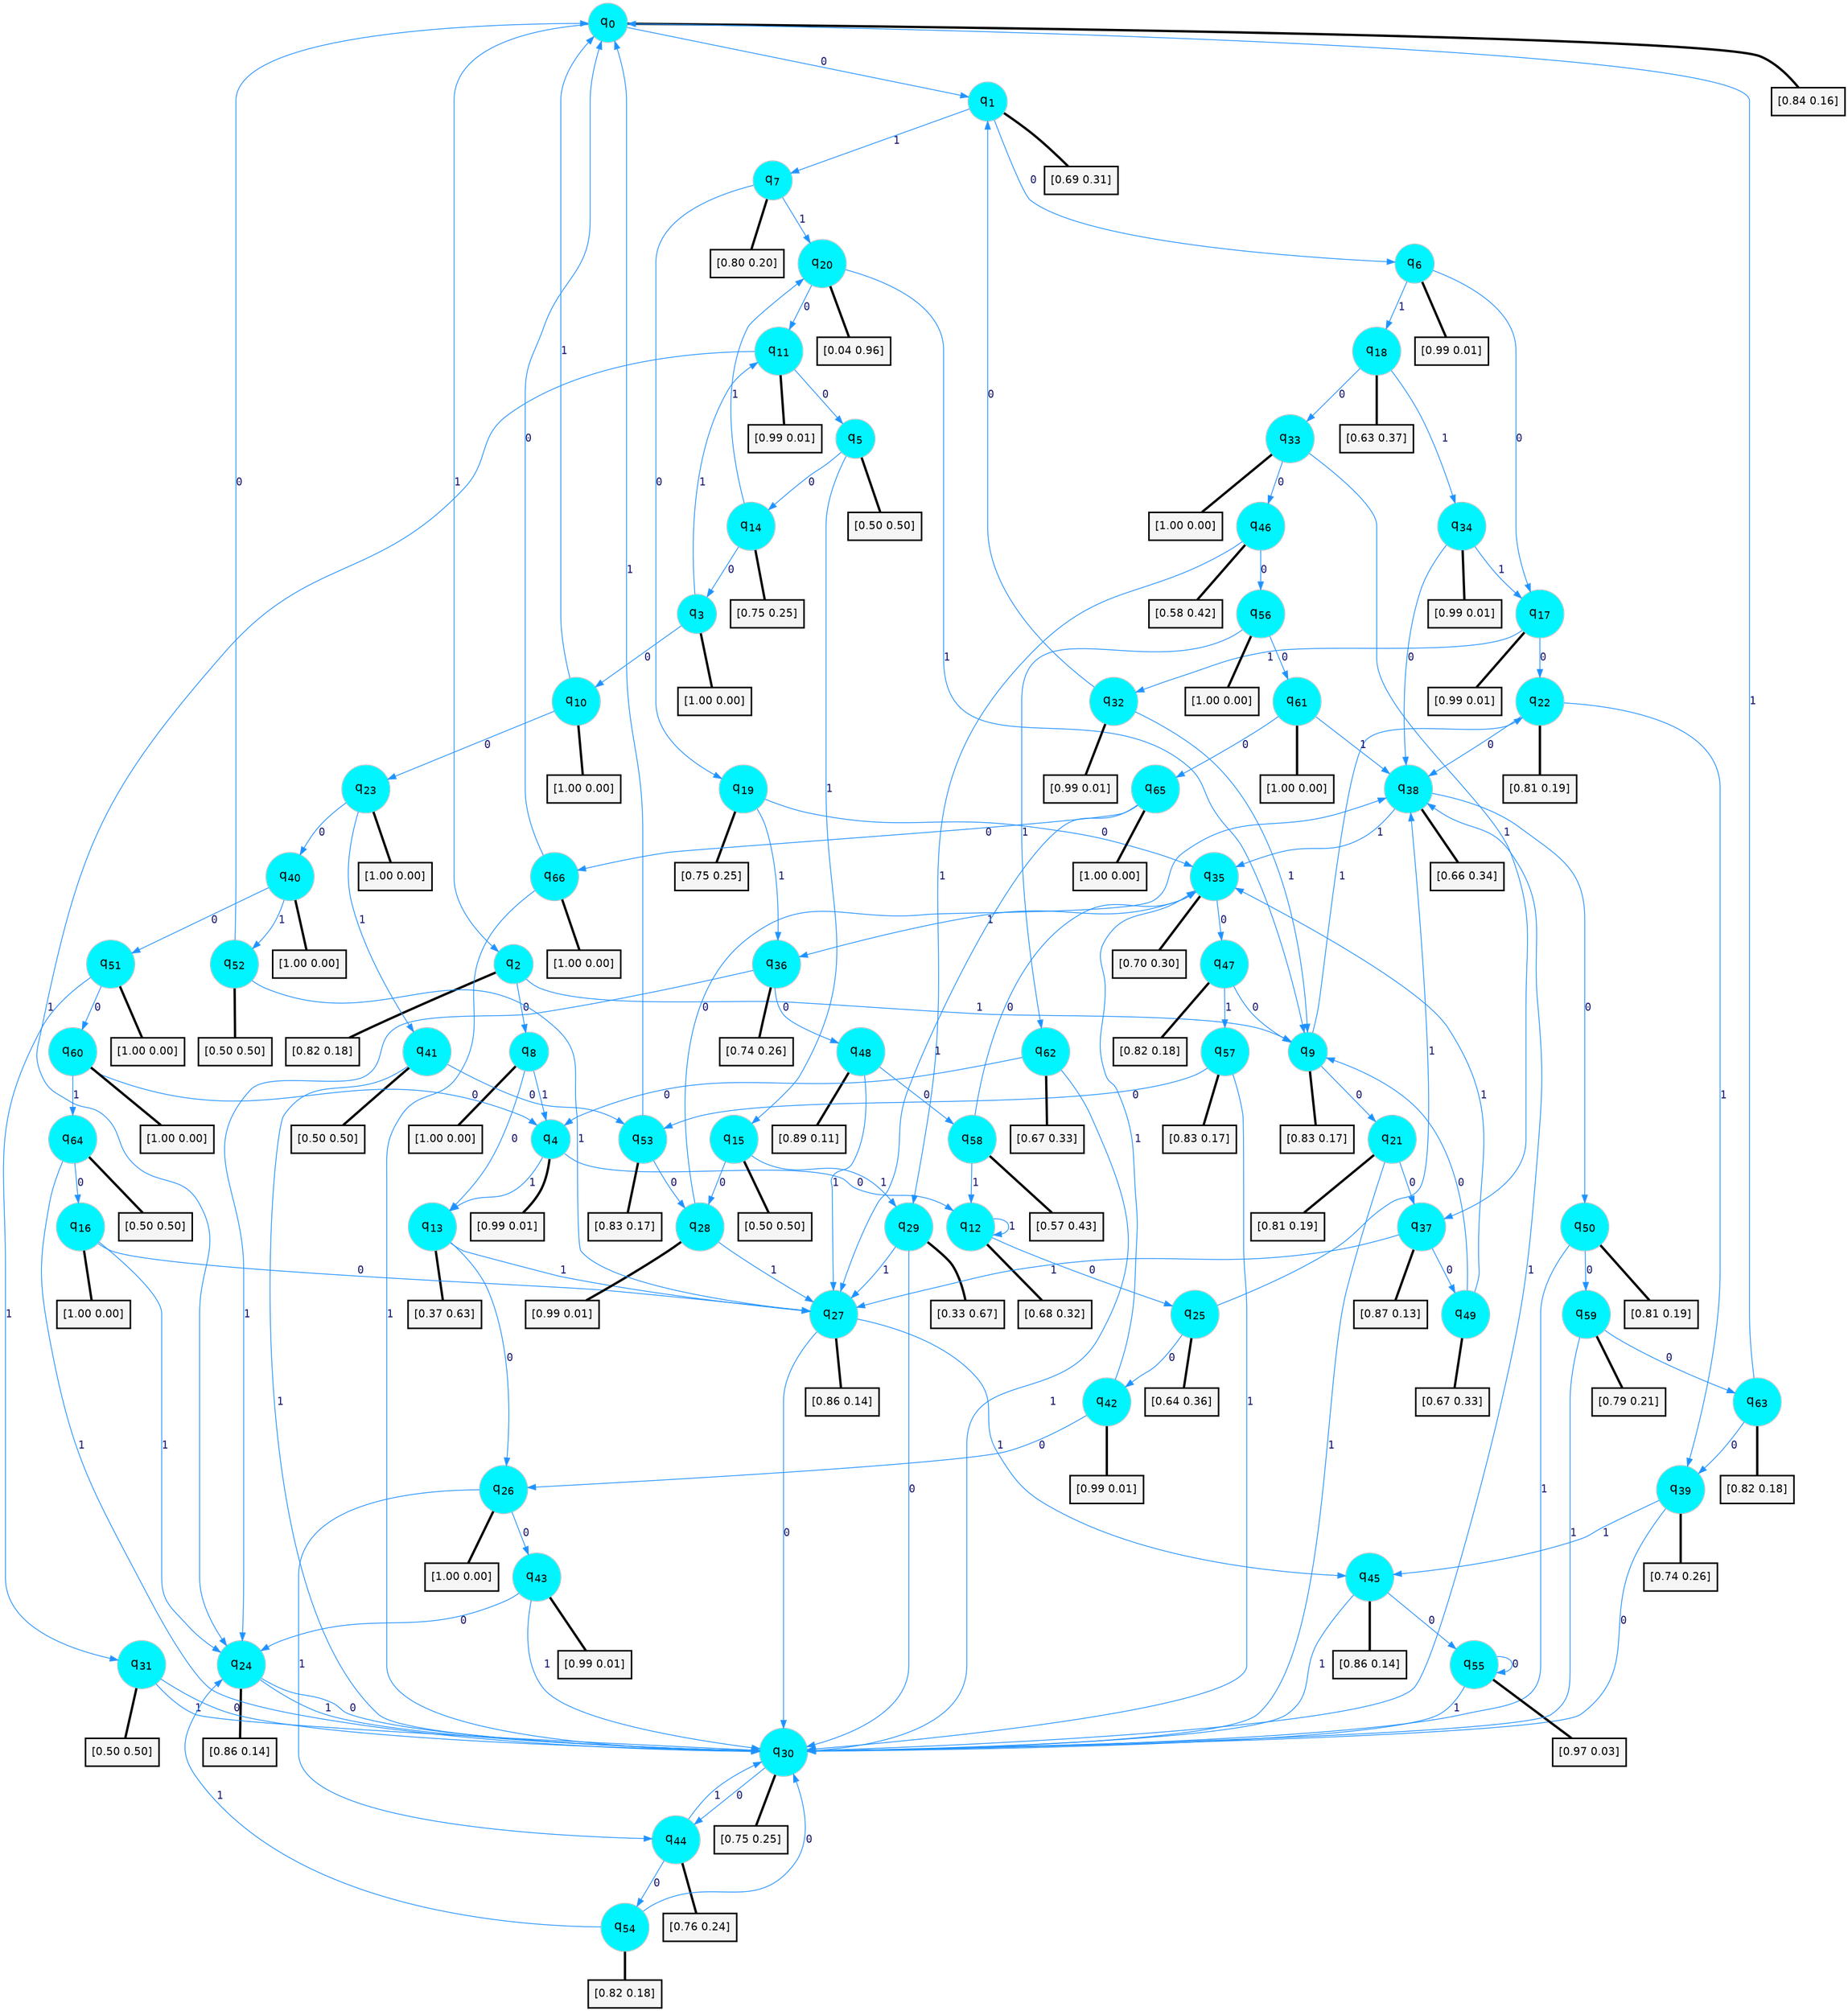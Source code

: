 digraph G {
graph [
bgcolor=transparent, dpi=300, rankdir=TD, size="40,25"];
node [
color=gray, fillcolor=turquoise1, fontcolor=black, fontname=Helvetica, fontsize=16, fontweight=bold, shape=circle, style=filled];
edge [
arrowsize=1, color=dodgerblue1, fontcolor=midnightblue, fontname=courier, fontweight=bold, penwidth=1, style=solid, weight=20];
0[label=<q<SUB>0</SUB>>];
1[label=<q<SUB>1</SUB>>];
2[label=<q<SUB>2</SUB>>];
3[label=<q<SUB>3</SUB>>];
4[label=<q<SUB>4</SUB>>];
5[label=<q<SUB>5</SUB>>];
6[label=<q<SUB>6</SUB>>];
7[label=<q<SUB>7</SUB>>];
8[label=<q<SUB>8</SUB>>];
9[label=<q<SUB>9</SUB>>];
10[label=<q<SUB>10</SUB>>];
11[label=<q<SUB>11</SUB>>];
12[label=<q<SUB>12</SUB>>];
13[label=<q<SUB>13</SUB>>];
14[label=<q<SUB>14</SUB>>];
15[label=<q<SUB>15</SUB>>];
16[label=<q<SUB>16</SUB>>];
17[label=<q<SUB>17</SUB>>];
18[label=<q<SUB>18</SUB>>];
19[label=<q<SUB>19</SUB>>];
20[label=<q<SUB>20</SUB>>];
21[label=<q<SUB>21</SUB>>];
22[label=<q<SUB>22</SUB>>];
23[label=<q<SUB>23</SUB>>];
24[label=<q<SUB>24</SUB>>];
25[label=<q<SUB>25</SUB>>];
26[label=<q<SUB>26</SUB>>];
27[label=<q<SUB>27</SUB>>];
28[label=<q<SUB>28</SUB>>];
29[label=<q<SUB>29</SUB>>];
30[label=<q<SUB>30</SUB>>];
31[label=<q<SUB>31</SUB>>];
32[label=<q<SUB>32</SUB>>];
33[label=<q<SUB>33</SUB>>];
34[label=<q<SUB>34</SUB>>];
35[label=<q<SUB>35</SUB>>];
36[label=<q<SUB>36</SUB>>];
37[label=<q<SUB>37</SUB>>];
38[label=<q<SUB>38</SUB>>];
39[label=<q<SUB>39</SUB>>];
40[label=<q<SUB>40</SUB>>];
41[label=<q<SUB>41</SUB>>];
42[label=<q<SUB>42</SUB>>];
43[label=<q<SUB>43</SUB>>];
44[label=<q<SUB>44</SUB>>];
45[label=<q<SUB>45</SUB>>];
46[label=<q<SUB>46</SUB>>];
47[label=<q<SUB>47</SUB>>];
48[label=<q<SUB>48</SUB>>];
49[label=<q<SUB>49</SUB>>];
50[label=<q<SUB>50</SUB>>];
51[label=<q<SUB>51</SUB>>];
52[label=<q<SUB>52</SUB>>];
53[label=<q<SUB>53</SUB>>];
54[label=<q<SUB>54</SUB>>];
55[label=<q<SUB>55</SUB>>];
56[label=<q<SUB>56</SUB>>];
57[label=<q<SUB>57</SUB>>];
58[label=<q<SUB>58</SUB>>];
59[label=<q<SUB>59</SUB>>];
60[label=<q<SUB>60</SUB>>];
61[label=<q<SUB>61</SUB>>];
62[label=<q<SUB>62</SUB>>];
63[label=<q<SUB>63</SUB>>];
64[label=<q<SUB>64</SUB>>];
65[label=<q<SUB>65</SUB>>];
66[label=<q<SUB>66</SUB>>];
67[label="[0.84 0.16]", shape=box,fontcolor=black, fontname=Helvetica, fontsize=14, penwidth=2, fillcolor=whitesmoke,color=black];
68[label="[0.69 0.31]", shape=box,fontcolor=black, fontname=Helvetica, fontsize=14, penwidth=2, fillcolor=whitesmoke,color=black];
69[label="[0.82 0.18]", shape=box,fontcolor=black, fontname=Helvetica, fontsize=14, penwidth=2, fillcolor=whitesmoke,color=black];
70[label="[1.00 0.00]", shape=box,fontcolor=black, fontname=Helvetica, fontsize=14, penwidth=2, fillcolor=whitesmoke,color=black];
71[label="[0.99 0.01]", shape=box,fontcolor=black, fontname=Helvetica, fontsize=14, penwidth=2, fillcolor=whitesmoke,color=black];
72[label="[0.50 0.50]", shape=box,fontcolor=black, fontname=Helvetica, fontsize=14, penwidth=2, fillcolor=whitesmoke,color=black];
73[label="[0.99 0.01]", shape=box,fontcolor=black, fontname=Helvetica, fontsize=14, penwidth=2, fillcolor=whitesmoke,color=black];
74[label="[0.80 0.20]", shape=box,fontcolor=black, fontname=Helvetica, fontsize=14, penwidth=2, fillcolor=whitesmoke,color=black];
75[label="[1.00 0.00]", shape=box,fontcolor=black, fontname=Helvetica, fontsize=14, penwidth=2, fillcolor=whitesmoke,color=black];
76[label="[0.83 0.17]", shape=box,fontcolor=black, fontname=Helvetica, fontsize=14, penwidth=2, fillcolor=whitesmoke,color=black];
77[label="[1.00 0.00]", shape=box,fontcolor=black, fontname=Helvetica, fontsize=14, penwidth=2, fillcolor=whitesmoke,color=black];
78[label="[0.99 0.01]", shape=box,fontcolor=black, fontname=Helvetica, fontsize=14, penwidth=2, fillcolor=whitesmoke,color=black];
79[label="[0.68 0.32]", shape=box,fontcolor=black, fontname=Helvetica, fontsize=14, penwidth=2, fillcolor=whitesmoke,color=black];
80[label="[0.37 0.63]", shape=box,fontcolor=black, fontname=Helvetica, fontsize=14, penwidth=2, fillcolor=whitesmoke,color=black];
81[label="[0.75 0.25]", shape=box,fontcolor=black, fontname=Helvetica, fontsize=14, penwidth=2, fillcolor=whitesmoke,color=black];
82[label="[0.50 0.50]", shape=box,fontcolor=black, fontname=Helvetica, fontsize=14, penwidth=2, fillcolor=whitesmoke,color=black];
83[label="[1.00 0.00]", shape=box,fontcolor=black, fontname=Helvetica, fontsize=14, penwidth=2, fillcolor=whitesmoke,color=black];
84[label="[0.99 0.01]", shape=box,fontcolor=black, fontname=Helvetica, fontsize=14, penwidth=2, fillcolor=whitesmoke,color=black];
85[label="[0.63 0.37]", shape=box,fontcolor=black, fontname=Helvetica, fontsize=14, penwidth=2, fillcolor=whitesmoke,color=black];
86[label="[0.75 0.25]", shape=box,fontcolor=black, fontname=Helvetica, fontsize=14, penwidth=2, fillcolor=whitesmoke,color=black];
87[label="[0.04 0.96]", shape=box,fontcolor=black, fontname=Helvetica, fontsize=14, penwidth=2, fillcolor=whitesmoke,color=black];
88[label="[0.81 0.19]", shape=box,fontcolor=black, fontname=Helvetica, fontsize=14, penwidth=2, fillcolor=whitesmoke,color=black];
89[label="[0.81 0.19]", shape=box,fontcolor=black, fontname=Helvetica, fontsize=14, penwidth=2, fillcolor=whitesmoke,color=black];
90[label="[1.00 0.00]", shape=box,fontcolor=black, fontname=Helvetica, fontsize=14, penwidth=2, fillcolor=whitesmoke,color=black];
91[label="[0.86 0.14]", shape=box,fontcolor=black, fontname=Helvetica, fontsize=14, penwidth=2, fillcolor=whitesmoke,color=black];
92[label="[0.64 0.36]", shape=box,fontcolor=black, fontname=Helvetica, fontsize=14, penwidth=2, fillcolor=whitesmoke,color=black];
93[label="[1.00 0.00]", shape=box,fontcolor=black, fontname=Helvetica, fontsize=14, penwidth=2, fillcolor=whitesmoke,color=black];
94[label="[0.86 0.14]", shape=box,fontcolor=black, fontname=Helvetica, fontsize=14, penwidth=2, fillcolor=whitesmoke,color=black];
95[label="[0.99 0.01]", shape=box,fontcolor=black, fontname=Helvetica, fontsize=14, penwidth=2, fillcolor=whitesmoke,color=black];
96[label="[0.33 0.67]", shape=box,fontcolor=black, fontname=Helvetica, fontsize=14, penwidth=2, fillcolor=whitesmoke,color=black];
97[label="[0.75 0.25]", shape=box,fontcolor=black, fontname=Helvetica, fontsize=14, penwidth=2, fillcolor=whitesmoke,color=black];
98[label="[0.50 0.50]", shape=box,fontcolor=black, fontname=Helvetica, fontsize=14, penwidth=2, fillcolor=whitesmoke,color=black];
99[label="[0.99 0.01]", shape=box,fontcolor=black, fontname=Helvetica, fontsize=14, penwidth=2, fillcolor=whitesmoke,color=black];
100[label="[1.00 0.00]", shape=box,fontcolor=black, fontname=Helvetica, fontsize=14, penwidth=2, fillcolor=whitesmoke,color=black];
101[label="[0.99 0.01]", shape=box,fontcolor=black, fontname=Helvetica, fontsize=14, penwidth=2, fillcolor=whitesmoke,color=black];
102[label="[0.70 0.30]", shape=box,fontcolor=black, fontname=Helvetica, fontsize=14, penwidth=2, fillcolor=whitesmoke,color=black];
103[label="[0.74 0.26]", shape=box,fontcolor=black, fontname=Helvetica, fontsize=14, penwidth=2, fillcolor=whitesmoke,color=black];
104[label="[0.87 0.13]", shape=box,fontcolor=black, fontname=Helvetica, fontsize=14, penwidth=2, fillcolor=whitesmoke,color=black];
105[label="[0.66 0.34]", shape=box,fontcolor=black, fontname=Helvetica, fontsize=14, penwidth=2, fillcolor=whitesmoke,color=black];
106[label="[0.74 0.26]", shape=box,fontcolor=black, fontname=Helvetica, fontsize=14, penwidth=2, fillcolor=whitesmoke,color=black];
107[label="[1.00 0.00]", shape=box,fontcolor=black, fontname=Helvetica, fontsize=14, penwidth=2, fillcolor=whitesmoke,color=black];
108[label="[0.50 0.50]", shape=box,fontcolor=black, fontname=Helvetica, fontsize=14, penwidth=2, fillcolor=whitesmoke,color=black];
109[label="[0.99 0.01]", shape=box,fontcolor=black, fontname=Helvetica, fontsize=14, penwidth=2, fillcolor=whitesmoke,color=black];
110[label="[0.99 0.01]", shape=box,fontcolor=black, fontname=Helvetica, fontsize=14, penwidth=2, fillcolor=whitesmoke,color=black];
111[label="[0.76 0.24]", shape=box,fontcolor=black, fontname=Helvetica, fontsize=14, penwidth=2, fillcolor=whitesmoke,color=black];
112[label="[0.86 0.14]", shape=box,fontcolor=black, fontname=Helvetica, fontsize=14, penwidth=2, fillcolor=whitesmoke,color=black];
113[label="[0.58 0.42]", shape=box,fontcolor=black, fontname=Helvetica, fontsize=14, penwidth=2, fillcolor=whitesmoke,color=black];
114[label="[0.82 0.18]", shape=box,fontcolor=black, fontname=Helvetica, fontsize=14, penwidth=2, fillcolor=whitesmoke,color=black];
115[label="[0.89 0.11]", shape=box,fontcolor=black, fontname=Helvetica, fontsize=14, penwidth=2, fillcolor=whitesmoke,color=black];
116[label="[0.67 0.33]", shape=box,fontcolor=black, fontname=Helvetica, fontsize=14, penwidth=2, fillcolor=whitesmoke,color=black];
117[label="[0.81 0.19]", shape=box,fontcolor=black, fontname=Helvetica, fontsize=14, penwidth=2, fillcolor=whitesmoke,color=black];
118[label="[1.00 0.00]", shape=box,fontcolor=black, fontname=Helvetica, fontsize=14, penwidth=2, fillcolor=whitesmoke,color=black];
119[label="[0.50 0.50]", shape=box,fontcolor=black, fontname=Helvetica, fontsize=14, penwidth=2, fillcolor=whitesmoke,color=black];
120[label="[0.83 0.17]", shape=box,fontcolor=black, fontname=Helvetica, fontsize=14, penwidth=2, fillcolor=whitesmoke,color=black];
121[label="[0.82 0.18]", shape=box,fontcolor=black, fontname=Helvetica, fontsize=14, penwidth=2, fillcolor=whitesmoke,color=black];
122[label="[0.97 0.03]", shape=box,fontcolor=black, fontname=Helvetica, fontsize=14, penwidth=2, fillcolor=whitesmoke,color=black];
123[label="[1.00 0.00]", shape=box,fontcolor=black, fontname=Helvetica, fontsize=14, penwidth=2, fillcolor=whitesmoke,color=black];
124[label="[0.83 0.17]", shape=box,fontcolor=black, fontname=Helvetica, fontsize=14, penwidth=2, fillcolor=whitesmoke,color=black];
125[label="[0.57 0.43]", shape=box,fontcolor=black, fontname=Helvetica, fontsize=14, penwidth=2, fillcolor=whitesmoke,color=black];
126[label="[0.79 0.21]", shape=box,fontcolor=black, fontname=Helvetica, fontsize=14, penwidth=2, fillcolor=whitesmoke,color=black];
127[label="[1.00 0.00]", shape=box,fontcolor=black, fontname=Helvetica, fontsize=14, penwidth=2, fillcolor=whitesmoke,color=black];
128[label="[1.00 0.00]", shape=box,fontcolor=black, fontname=Helvetica, fontsize=14, penwidth=2, fillcolor=whitesmoke,color=black];
129[label="[0.67 0.33]", shape=box,fontcolor=black, fontname=Helvetica, fontsize=14, penwidth=2, fillcolor=whitesmoke,color=black];
130[label="[0.82 0.18]", shape=box,fontcolor=black, fontname=Helvetica, fontsize=14, penwidth=2, fillcolor=whitesmoke,color=black];
131[label="[0.50 0.50]", shape=box,fontcolor=black, fontname=Helvetica, fontsize=14, penwidth=2, fillcolor=whitesmoke,color=black];
132[label="[1.00 0.00]", shape=box,fontcolor=black, fontname=Helvetica, fontsize=14, penwidth=2, fillcolor=whitesmoke,color=black];
133[label="[1.00 0.00]", shape=box,fontcolor=black, fontname=Helvetica, fontsize=14, penwidth=2, fillcolor=whitesmoke,color=black];
0->1 [label=0];
0->2 [label=1];
0->67 [arrowhead=none, penwidth=3,color=black];
1->6 [label=0];
1->7 [label=1];
1->68 [arrowhead=none, penwidth=3,color=black];
2->8 [label=0];
2->9 [label=1];
2->69 [arrowhead=none, penwidth=3,color=black];
3->10 [label=0];
3->11 [label=1];
3->70 [arrowhead=none, penwidth=3,color=black];
4->12 [label=0];
4->13 [label=1];
4->71 [arrowhead=none, penwidth=3,color=black];
5->14 [label=0];
5->15 [label=1];
5->72 [arrowhead=none, penwidth=3,color=black];
6->17 [label=0];
6->18 [label=1];
6->73 [arrowhead=none, penwidth=3,color=black];
7->19 [label=0];
7->20 [label=1];
7->74 [arrowhead=none, penwidth=3,color=black];
8->13 [label=0];
8->4 [label=1];
8->75 [arrowhead=none, penwidth=3,color=black];
9->21 [label=0];
9->22 [label=1];
9->76 [arrowhead=none, penwidth=3,color=black];
10->23 [label=0];
10->0 [label=1];
10->77 [arrowhead=none, penwidth=3,color=black];
11->5 [label=0];
11->24 [label=1];
11->78 [arrowhead=none, penwidth=3,color=black];
12->25 [label=0];
12->12 [label=1];
12->79 [arrowhead=none, penwidth=3,color=black];
13->26 [label=0];
13->27 [label=1];
13->80 [arrowhead=none, penwidth=3,color=black];
14->3 [label=0];
14->20 [label=1];
14->81 [arrowhead=none, penwidth=3,color=black];
15->28 [label=0];
15->29 [label=1];
15->82 [arrowhead=none, penwidth=3,color=black];
16->27 [label=0];
16->24 [label=1];
16->83 [arrowhead=none, penwidth=3,color=black];
17->22 [label=0];
17->32 [label=1];
17->84 [arrowhead=none, penwidth=3,color=black];
18->33 [label=0];
18->34 [label=1];
18->85 [arrowhead=none, penwidth=3,color=black];
19->35 [label=0];
19->36 [label=1];
19->86 [arrowhead=none, penwidth=3,color=black];
20->11 [label=0];
20->9 [label=1];
20->87 [arrowhead=none, penwidth=3,color=black];
21->37 [label=0];
21->30 [label=1];
21->88 [arrowhead=none, penwidth=3,color=black];
22->38 [label=0];
22->39 [label=1];
22->89 [arrowhead=none, penwidth=3,color=black];
23->40 [label=0];
23->41 [label=1];
23->90 [arrowhead=none, penwidth=3,color=black];
24->30 [label=0];
24->30 [label=1];
24->91 [arrowhead=none, penwidth=3,color=black];
25->42 [label=0];
25->38 [label=1];
25->92 [arrowhead=none, penwidth=3,color=black];
26->43 [label=0];
26->44 [label=1];
26->93 [arrowhead=none, penwidth=3,color=black];
27->30 [label=0];
27->45 [label=1];
27->94 [arrowhead=none, penwidth=3,color=black];
28->38 [label=0];
28->27 [label=1];
28->95 [arrowhead=none, penwidth=3,color=black];
29->30 [label=0];
29->27 [label=1];
29->96 [arrowhead=none, penwidth=3,color=black];
30->44 [label=0];
30->38 [label=1];
30->97 [arrowhead=none, penwidth=3,color=black];
31->30 [label=0];
31->30 [label=1];
31->98 [arrowhead=none, penwidth=3,color=black];
32->1 [label=0];
32->9 [label=1];
32->99 [arrowhead=none, penwidth=3,color=black];
33->46 [label=0];
33->37 [label=1];
33->100 [arrowhead=none, penwidth=3,color=black];
34->38 [label=0];
34->17 [label=1];
34->101 [arrowhead=none, penwidth=3,color=black];
35->47 [label=0];
35->36 [label=1];
35->102 [arrowhead=none, penwidth=3,color=black];
36->48 [label=0];
36->24 [label=1];
36->103 [arrowhead=none, penwidth=3,color=black];
37->49 [label=0];
37->27 [label=1];
37->104 [arrowhead=none, penwidth=3,color=black];
38->50 [label=0];
38->35 [label=1];
38->105 [arrowhead=none, penwidth=3,color=black];
39->30 [label=0];
39->45 [label=1];
39->106 [arrowhead=none, penwidth=3,color=black];
40->51 [label=0];
40->52 [label=1];
40->107 [arrowhead=none, penwidth=3,color=black];
41->53 [label=0];
41->30 [label=1];
41->108 [arrowhead=none, penwidth=3,color=black];
42->26 [label=0];
42->35 [label=1];
42->109 [arrowhead=none, penwidth=3,color=black];
43->24 [label=0];
43->30 [label=1];
43->110 [arrowhead=none, penwidth=3,color=black];
44->54 [label=0];
44->30 [label=1];
44->111 [arrowhead=none, penwidth=3,color=black];
45->55 [label=0];
45->30 [label=1];
45->112 [arrowhead=none, penwidth=3,color=black];
46->56 [label=0];
46->29 [label=1];
46->113 [arrowhead=none, penwidth=3,color=black];
47->9 [label=0];
47->57 [label=1];
47->114 [arrowhead=none, penwidth=3,color=black];
48->58 [label=0];
48->27 [label=1];
48->115 [arrowhead=none, penwidth=3,color=black];
49->9 [label=0];
49->35 [label=1];
49->116 [arrowhead=none, penwidth=3,color=black];
50->59 [label=0];
50->30 [label=1];
50->117 [arrowhead=none, penwidth=3,color=black];
51->60 [label=0];
51->31 [label=1];
51->118 [arrowhead=none, penwidth=3,color=black];
52->0 [label=0];
52->27 [label=1];
52->119 [arrowhead=none, penwidth=3,color=black];
53->28 [label=0];
53->0 [label=1];
53->120 [arrowhead=none, penwidth=3,color=black];
54->30 [label=0];
54->24 [label=1];
54->121 [arrowhead=none, penwidth=3,color=black];
55->55 [label=0];
55->30 [label=1];
55->122 [arrowhead=none, penwidth=3,color=black];
56->61 [label=0];
56->62 [label=1];
56->123 [arrowhead=none, penwidth=3,color=black];
57->53 [label=0];
57->30 [label=1];
57->124 [arrowhead=none, penwidth=3,color=black];
58->35 [label=0];
58->12 [label=1];
58->125 [arrowhead=none, penwidth=3,color=black];
59->63 [label=0];
59->30 [label=1];
59->126 [arrowhead=none, penwidth=3,color=black];
60->4 [label=0];
60->64 [label=1];
60->127 [arrowhead=none, penwidth=3,color=black];
61->65 [label=0];
61->38 [label=1];
61->128 [arrowhead=none, penwidth=3,color=black];
62->4 [label=0];
62->30 [label=1];
62->129 [arrowhead=none, penwidth=3,color=black];
63->39 [label=0];
63->0 [label=1];
63->130 [arrowhead=none, penwidth=3,color=black];
64->16 [label=0];
64->30 [label=1];
64->131 [arrowhead=none, penwidth=3,color=black];
65->66 [label=0];
65->27 [label=1];
65->132 [arrowhead=none, penwidth=3,color=black];
66->0 [label=0];
66->30 [label=1];
66->133 [arrowhead=none, penwidth=3,color=black];
}
